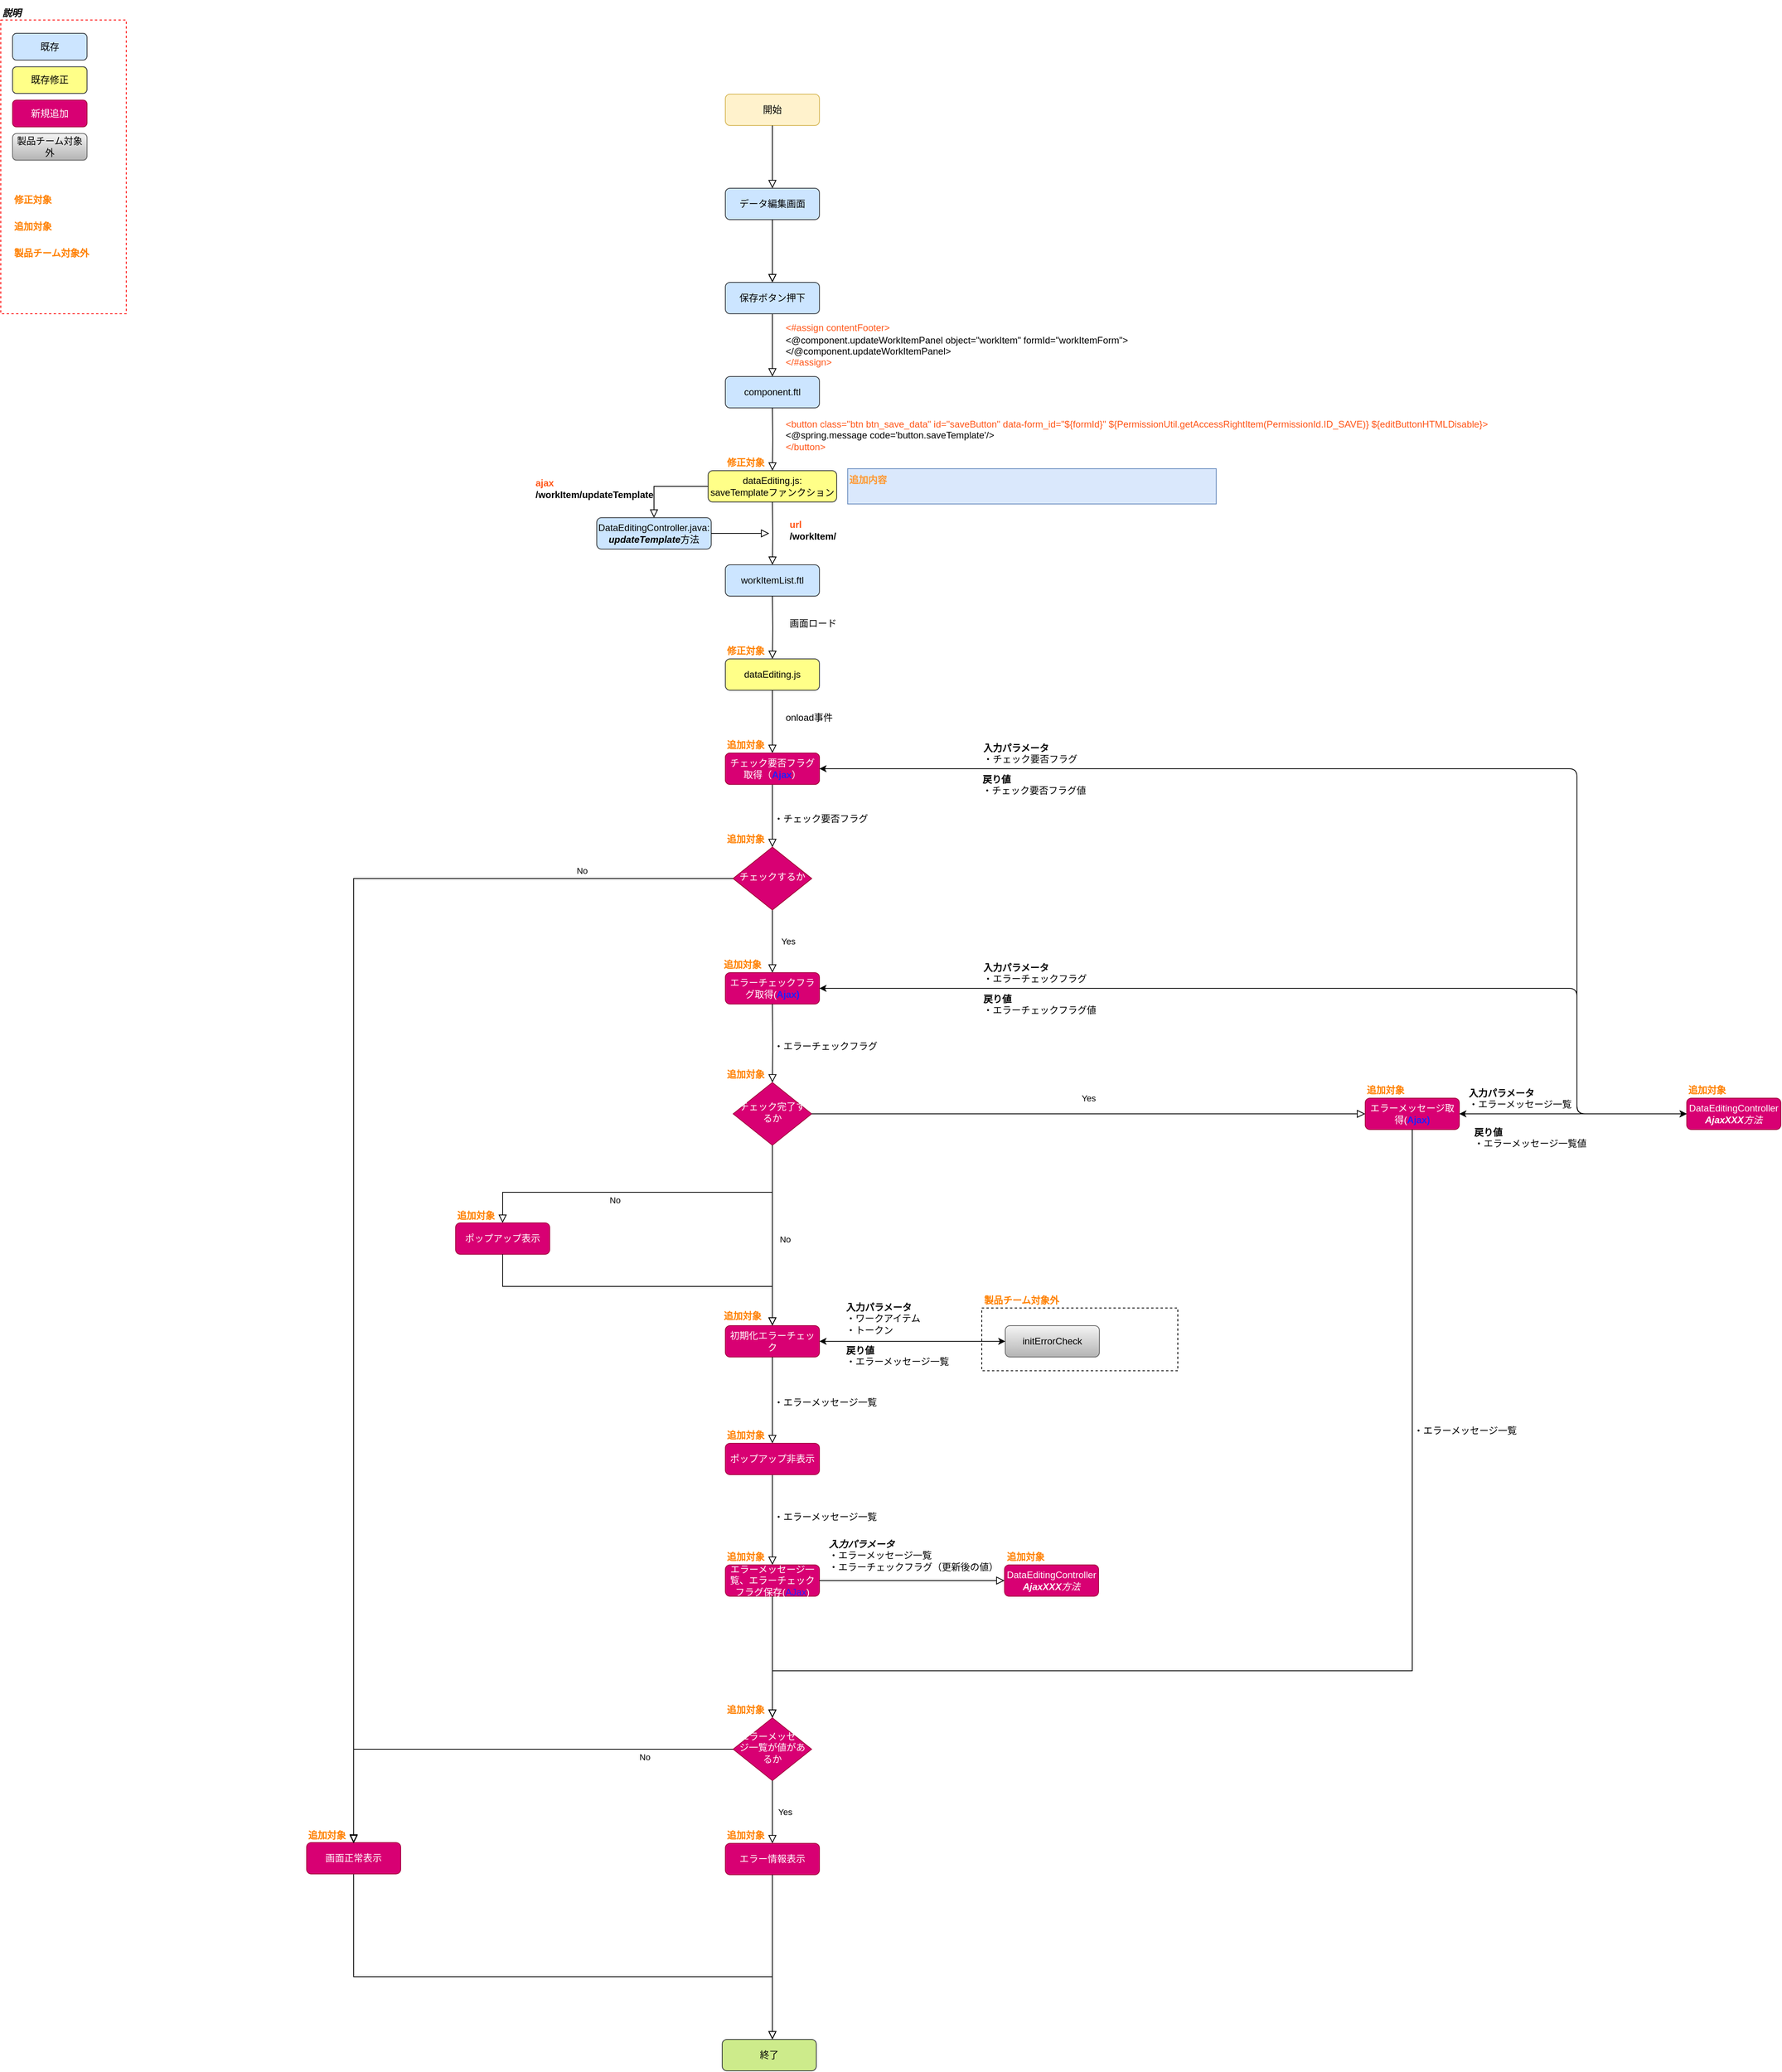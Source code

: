 <mxfile version="14.0.1" type="github"><diagram id="7tlqybCFp6TcgFY6mefb" name="Page-1"><mxGraphModel dx="585" dy="2787" grid="1" gridSize="10" guides="1" tooltips="1" connect="1" arrows="1" fold="1" page="1" pageScale="1" pageWidth="850" pageHeight="1100" math="0" shadow="0"><root><mxCell id="0"/><mxCell id="1" parent="0"/><mxCell id="JG15J3TtPiXP2V4Br-xX-1" value="" style="rounded=0;whiteSpace=wrap;html=1;fontColor=#000000;align=left;fillColor=none;dashed=1;" vertex="1" parent="1"><mxGeometry x="1291" y="547.5" width="250" height="80" as="geometry"/></mxCell><mxCell id="JG15J3TtPiXP2V4Br-xX-2" value="" style="rounded=0;html=1;jettySize=auto;orthogonalLoop=1;fontSize=11;endArrow=block;endFill=0;endSize=8;strokeWidth=1;shadow=0;labelBackgroundColor=none;edgeStyle=orthogonalEdgeStyle;entryX=0.5;entryY=0;entryDx=0;entryDy=0;" edge="1" parent="1" source="JG15J3TtPiXP2V4Br-xX-3" target="JG15J3TtPiXP2V4Br-xX-8"><mxGeometry relative="1" as="geometry"><mxPoint x="1004" y="-550" as="targetPoint"/></mxGeometry></mxCell><mxCell id="JG15J3TtPiXP2V4Br-xX-3" value="保存ボタン押下" style="rounded=1;whiteSpace=wrap;html=1;fontSize=12;glass=0;strokeWidth=1;shadow=0;fillColor=#cce5ff;strokeColor=#36393d;" vertex="1" parent="1"><mxGeometry x="964" y="-760" width="120" height="40" as="geometry"/></mxCell><mxCell id="JG15J3TtPiXP2V4Br-xX-4" value="Yes" style="rounded=0;html=1;jettySize=auto;orthogonalLoop=1;fontSize=11;endArrow=block;endFill=0;endSize=8;strokeWidth=1;shadow=0;labelBackgroundColor=none;edgeStyle=orthogonalEdgeStyle;entryX=0.5;entryY=0;entryDx=0;entryDy=0;" edge="1" parent="1" source="JG15J3TtPiXP2V4Br-xX-5" target="JG15J3TtPiXP2V4Br-xX-26"><mxGeometry y="20" relative="1" as="geometry"><mxPoint as="offset"/><mxPoint x="1019" y="80" as="targetPoint"/></mxGeometry></mxCell><mxCell id="JG15J3TtPiXP2V4Br-xX-5" value="チェック要否" style="rhombus;whiteSpace=wrap;html=1;shadow=0;fontFamily=Helvetica;fontSize=12;align=center;strokeWidth=1;spacing=6;spacingTop=-4;fillColor=#e51400;strokeColor=#B20000;fontColor=#ffffff;" vertex="1" parent="1"><mxGeometry x="974" y="-40" width="100" height="80" as="geometry"/></mxCell><mxCell id="JG15J3TtPiXP2V4Br-xX-6" value="データ編集画面" style="rounded=1;whiteSpace=wrap;html=1;fontSize=12;glass=0;strokeWidth=1;shadow=0;fillColor=#cce5ff;strokeColor=#36393d;" vertex="1" parent="1"><mxGeometry x="964" y="-880" width="120" height="40" as="geometry"/></mxCell><mxCell id="JG15J3TtPiXP2V4Br-xX-7" value="" style="rounded=0;html=1;jettySize=auto;orthogonalLoop=1;fontSize=11;endArrow=block;endFill=0;endSize=8;strokeWidth=1;shadow=0;labelBackgroundColor=none;edgeStyle=orthogonalEdgeStyle;exitX=0.5;exitY=1;exitDx=0;exitDy=0;" edge="1" parent="1" source="JG15J3TtPiXP2V4Br-xX-6"><mxGeometry relative="1" as="geometry"><mxPoint x="1034" y="-710" as="sourcePoint"/><mxPoint x="1024" y="-760" as="targetPoint"/></mxGeometry></mxCell><mxCell id="JG15J3TtPiXP2V4Br-xX-8" value="component.ftl" style="rounded=1;whiteSpace=wrap;html=1;fontSize=12;glass=0;strokeWidth=1;shadow=0;fillColor=#cce5ff;strokeColor=#36393d;" vertex="1" parent="1"><mxGeometry x="964" y="-640" width="120" height="40" as="geometry"/></mxCell><mxCell id="JG15J3TtPiXP2V4Br-xX-9" value="&lt;span style=&quot;color: rgb(255 , 85 , 23)&quot;&gt;&amp;lt;#assign contentFooter&amp;gt;&lt;/span&gt;&lt;font color=&quot;#ff270f&quot; face=&quot;consolas, lucida console, courier new, monospace&quot;&gt;&lt;br&gt;&lt;/font&gt;&amp;lt;@component.updateWorkItemPanel object=&quot;workItem&quot; formId=&quot;workItemForm&quot;&amp;gt;&lt;br&gt;&amp;lt;/@component.updateWorkItemPanel&amp;gt;&lt;br&gt;&lt;span style=&quot;color: rgb(255 , 85 , 23)&quot;&gt;&amp;lt;/#assign&amp;gt;&lt;/span&gt;" style="text;html=1;strokeColor=none;fillColor=none;align=left;verticalAlign=middle;whiteSpace=wrap;rounded=0;" vertex="1" parent="1"><mxGeometry x="1039" y="-710" width="460" height="60" as="geometry"/></mxCell><mxCell id="JG15J3TtPiXP2V4Br-xX-10" value="開始" style="rounded=1;whiteSpace=wrap;html=1;fontSize=12;glass=0;strokeWidth=1;shadow=0;fillColor=#fff2cc;strokeColor=#d6b656;" vertex="1" parent="1"><mxGeometry x="964" y="-1000" width="120" height="40" as="geometry"/></mxCell><mxCell id="JG15J3TtPiXP2V4Br-xX-11" value="" style="rounded=0;html=1;jettySize=auto;orthogonalLoop=1;fontSize=11;endArrow=block;endFill=0;endSize=8;strokeWidth=1;shadow=0;labelBackgroundColor=none;edgeStyle=orthogonalEdgeStyle;exitX=0.5;exitY=1;exitDx=0;exitDy=0;" edge="1" parent="1" source="JG15J3TtPiXP2V4Br-xX-6"><mxGeometry relative="1" as="geometry"><mxPoint x="1024" y="-840" as="sourcePoint"/><mxPoint x="1024" y="-760" as="targetPoint"/><Array as="points"><mxPoint x="1024" y="-830"/><mxPoint x="1024" y="-830"/></Array></mxGeometry></mxCell><mxCell id="JG15J3TtPiXP2V4Br-xX-12" value="" style="rounded=0;html=1;jettySize=auto;orthogonalLoop=1;fontSize=11;endArrow=block;endFill=0;endSize=8;strokeWidth=1;shadow=0;labelBackgroundColor=none;edgeStyle=orthogonalEdgeStyle;exitX=0.5;exitY=1;exitDx=0;exitDy=0;" edge="1" parent="1" source="JG15J3TtPiXP2V4Br-xX-10"><mxGeometry relative="1" as="geometry"><mxPoint x="1034" y="-830" as="sourcePoint"/><mxPoint x="1024" y="-880" as="targetPoint"/><Array as="points"><mxPoint x="1024" y="-920"/><mxPoint x="1024" y="-920"/></Array></mxGeometry></mxCell><mxCell id="JG15J3TtPiXP2V4Br-xX-13" value="&lt;font color=&quot;#ff5517&quot;&gt;&amp;lt;button class=&quot;btn btn_save_data&quot; id=&quot;saveButton&quot; data-form_id=&quot;${formId}&quot; ${PermissionUtil.getAccessRightItem(PermissionId.ID_SAVE)} ${editButtonHTMLDisable}&amp;gt;&lt;/font&gt;&lt;br&gt;&amp;lt;@spring.message code='button.saveTemplate'/&amp;gt;&lt;br&gt;&lt;span style=&quot;color: rgb(255 , 85 , 23)&quot;&gt;&amp;lt;/button&amp;gt;&lt;/span&gt;" style="text;html=1;strokeColor=none;fillColor=none;align=left;verticalAlign=middle;whiteSpace=wrap;rounded=0;" vertex="1" parent="1"><mxGeometry x="1039" y="-590" width="901" height="50" as="geometry"/></mxCell><mxCell id="JG15J3TtPiXP2V4Br-xX-14" value="" style="rounded=0;html=1;jettySize=auto;orthogonalLoop=1;fontSize=11;endArrow=block;endFill=0;endSize=8;strokeWidth=1;shadow=0;labelBackgroundColor=none;edgeStyle=orthogonalEdgeStyle;entryX=0.5;entryY=0;entryDx=0;entryDy=0;" edge="1" parent="1" target="JG15J3TtPiXP2V4Br-xX-15"><mxGeometry relative="1" as="geometry"><mxPoint x="1024" y="-600" as="sourcePoint"/><mxPoint x="1004" y="-430" as="targetPoint"/></mxGeometry></mxCell><mxCell id="JG15J3TtPiXP2V4Br-xX-15" value="dataEditing.js:&lt;br&gt;saveTemplateファンクション" style="rounded=1;whiteSpace=wrap;html=1;fontSize=12;glass=0;strokeWidth=1;shadow=0;fillColor=#ffff88;strokeColor=#36393d;" vertex="1" parent="1"><mxGeometry x="942" y="-520" width="164" height="40" as="geometry"/></mxCell><mxCell id="JG15J3TtPiXP2V4Br-xX-17" value="" style="rounded=0;html=1;jettySize=auto;orthogonalLoop=1;fontSize=11;endArrow=block;endFill=0;endSize=8;strokeWidth=1;shadow=0;labelBackgroundColor=none;edgeStyle=orthogonalEdgeStyle;entryX=0.5;entryY=0;entryDx=0;entryDy=0;" edge="1" parent="1" target="JG15J3TtPiXP2V4Br-xX-18"><mxGeometry relative="1" as="geometry"><mxPoint x="1024" y="-480" as="sourcePoint"/><mxPoint x="1004" y="-310" as="targetPoint"/></mxGeometry></mxCell><mxCell id="JG15J3TtPiXP2V4Br-xX-18" value="workItemList.ftl" style="rounded=1;whiteSpace=wrap;html=1;fontSize=12;glass=0;strokeWidth=1;shadow=0;fillColor=#cce5ff;strokeColor=#36393d;" vertex="1" parent="1"><mxGeometry x="964" y="-400" width="120" height="40" as="geometry"/></mxCell><mxCell id="JG15J3TtPiXP2V4Br-xX-19" value="" style="rounded=0;html=1;jettySize=auto;orthogonalLoop=1;fontSize=11;endArrow=block;endFill=0;endSize=8;strokeWidth=1;shadow=0;labelBackgroundColor=none;edgeStyle=orthogonalEdgeStyle;entryX=0.5;entryY=0;entryDx=0;entryDy=0;" edge="1" parent="1" target="JG15J3TtPiXP2V4Br-xX-20"><mxGeometry relative="1" as="geometry"><mxPoint x="1024" y="-360" as="sourcePoint"/><mxPoint x="1004" y="-190" as="targetPoint"/></mxGeometry></mxCell><mxCell id="JG15J3TtPiXP2V4Br-xX-20" value="dataEditing.js" style="rounded=1;whiteSpace=wrap;html=1;fontSize=12;glass=0;strokeWidth=1;shadow=0;fillColor=#ffff88;strokeColor=#36393d;" vertex="1" parent="1"><mxGeometry x="964" y="-280" width="120" height="40" as="geometry"/></mxCell><mxCell id="JG15J3TtPiXP2V4Br-xX-21" value="&lt;b style=&quot;color: rgb(255 , 85 , 23)&quot;&gt;url&lt;/b&gt;&lt;br&gt;&lt;b&gt;/workItem/&lt;/b&gt;" style="text;html=1;strokeColor=none;fillColor=none;align=left;verticalAlign=middle;whiteSpace=wrap;rounded=0;" vertex="1" parent="1"><mxGeometry x="1044" y="-464.5" width="330" height="40" as="geometry"/></mxCell><mxCell id="JG15J3TtPiXP2V4Br-xX-22" value="チェックフラグ取得" style="rounded=1;whiteSpace=wrap;html=1;fontSize=12;glass=0;strokeWidth=1;shadow=0;fillColor=#e51400;strokeColor=#B20000;fontColor=#ffffff;" vertex="1" parent="1"><mxGeometry x="964" y="-160" width="120" height="40" as="geometry"/></mxCell><mxCell id="JG15J3TtPiXP2V4Br-xX-23" value="" style="rounded=0;html=1;jettySize=auto;orthogonalLoop=1;fontSize=11;endArrow=block;endFill=0;endSize=8;strokeWidth=1;shadow=0;labelBackgroundColor=none;edgeStyle=orthogonalEdgeStyle;entryX=0.5;entryY=0;entryDx=0;entryDy=0;exitX=0.5;exitY=1;exitDx=0;exitDy=0;" edge="1" parent="1" source="JG15J3TtPiXP2V4Br-xX-20" target="JG15J3TtPiXP2V4Br-xX-22"><mxGeometry relative="1" as="geometry"><mxPoint x="1034" y="-350" as="sourcePoint"/><mxPoint x="1034" y="-270" as="targetPoint"/></mxGeometry></mxCell><mxCell id="JG15J3TtPiXP2V4Br-xX-24" value="&lt;font style=&quot;font-weight: bold&quot; color=&quot;#ff9933&quot;&gt;追加内容&lt;/font&gt;&lt;br&gt;&lt;br&gt;" style="text;html=1;strokeColor=#6c8ebf;fillColor=#dae8fc;align=left;verticalAlign=top;whiteSpace=wrap;rounded=0;horizontal=1;" vertex="1" parent="1"><mxGeometry x="1120" y="-522.5" width="470" height="45" as="geometry"/></mxCell><mxCell id="JG15J3TtPiXP2V4Br-xX-25" value="" style="rounded=0;html=1;jettySize=auto;orthogonalLoop=1;fontSize=11;endArrow=block;endFill=0;endSize=8;strokeWidth=1;shadow=0;labelBackgroundColor=none;edgeStyle=orthogonalEdgeStyle;entryX=0.5;entryY=0;entryDx=0;entryDy=0;exitX=0.5;exitY=1;exitDx=0;exitDy=0;" edge="1" parent="1" source="JG15J3TtPiXP2V4Br-xX-22" target="JG15J3TtPiXP2V4Br-xX-5"><mxGeometry relative="1" as="geometry"><mxPoint x="1034" y="-230" as="sourcePoint"/><mxPoint x="1034" y="-150" as="targetPoint"/></mxGeometry></mxCell><mxCell id="JG15J3TtPiXP2V4Br-xX-26" value="エラーチェックフラグ取得(&lt;font color=&quot;#2121ff&quot;&gt;&lt;b&gt;Ajax)&lt;/b&gt;&lt;/font&gt;" style="rounded=1;whiteSpace=wrap;html=1;fontSize=12;glass=0;strokeWidth=1;shadow=0;fillColor=#d80073;strokeColor=#A50040;fontColor=#ffffff;" vertex="1" parent="1"><mxGeometry x="964" y="120" width="120" height="40" as="geometry"/></mxCell><mxCell id="JG15J3TtPiXP2V4Br-xX-27" value="No" style="edgeStyle=orthogonalEdgeStyle;rounded=0;html=1;jettySize=auto;orthogonalLoop=1;fontSize=11;endArrow=block;endFill=0;endSize=8;strokeWidth=1;shadow=0;labelBackgroundColor=none;entryX=0.5;entryY=0;entryDx=0;entryDy=0;" edge="1" parent="1" target="JG15J3TtPiXP2V4Br-xX-29"><mxGeometry x="0.312" y="16" relative="1" as="geometry"><mxPoint as="offset"/><mxPoint x="1024" y="350.0" as="sourcePoint"/><mxPoint x="1600" y="540" as="targetPoint"/><Array as="points"><mxPoint x="1024" y="300"/></Array></mxGeometry></mxCell><mxCell id="JG15J3TtPiXP2V4Br-xX-28" value="チェック完了するか" style="rhombus;whiteSpace=wrap;html=1;shadow=0;fontFamily=Helvetica;fontSize=12;align=center;strokeWidth=1;spacing=6;spacingTop=-4;fillColor=#d80073;strokeColor=#A50040;fontColor=#ffffff;" vertex="1" parent="1"><mxGeometry x="974" y="260" width="100" height="80" as="geometry"/></mxCell><mxCell id="JG15J3TtPiXP2V4Br-xX-29" value="初期化エラーチェック" style="rounded=1;whiteSpace=wrap;html=1;fontSize=12;glass=0;strokeWidth=1;shadow=0;fillColor=#d80073;strokeColor=#A50040;fontColor=#ffffff;" vertex="1" parent="1"><mxGeometry x="964" y="570" width="120" height="40" as="geometry"/></mxCell><mxCell id="JG15J3TtPiXP2V4Br-xX-30" value="" style="rounded=0;html=1;jettySize=auto;orthogonalLoop=1;fontSize=11;endArrow=block;endFill=0;endSize=8;strokeWidth=1;shadow=0;labelBackgroundColor=none;edgeStyle=orthogonalEdgeStyle;entryX=0.5;entryY=0;entryDx=0;entryDy=0;exitX=0.5;exitY=1;exitDx=0;exitDy=0;" edge="1" parent="1" target="JG15J3TtPiXP2V4Br-xX-28"><mxGeometry relative="1" as="geometry"><mxPoint x="1024" y="160.0" as="sourcePoint"/><mxPoint x="1034" y="130" as="targetPoint"/></mxGeometry></mxCell><mxCell id="JG15J3TtPiXP2V4Br-xX-31" value="Yes" style="rounded=0;html=1;jettySize=auto;orthogonalLoop=1;fontSize=11;endArrow=block;endFill=0;endSize=8;strokeWidth=1;shadow=0;labelBackgroundColor=none;edgeStyle=orthogonalEdgeStyle;entryX=0;entryY=0.5;entryDx=0;entryDy=0;" edge="1" parent="1" source="JG15J3TtPiXP2V4Br-xX-28" target="JG15J3TtPiXP2V4Br-xX-34"><mxGeometry y="20" relative="1" as="geometry"><mxPoint as="offset"/><mxPoint x="1500" y="300" as="targetPoint"/></mxGeometry></mxCell><mxCell id="JG15J3TtPiXP2V4Br-xX-32" value="チェック要否フラグ取得（&lt;b&gt;&lt;font color=&quot;#2121ff&quot;&gt;Ajax&lt;/font&gt;&lt;/b&gt;）" style="rounded=1;whiteSpace=wrap;html=1;fontSize=12;glass=0;strokeWidth=1;shadow=0;fillColor=#d80073;strokeColor=#A50040;fontColor=#ffffff;" vertex="1" parent="1"><mxGeometry x="964" y="-160" width="120" height="40" as="geometry"/></mxCell><mxCell id="JG15J3TtPiXP2V4Br-xX-33" value="チェックするか" style="rhombus;whiteSpace=wrap;html=1;shadow=0;fontFamily=Helvetica;fontSize=12;align=center;strokeWidth=1;spacing=6;spacingTop=-4;fillColor=#d80073;strokeColor=#A50040;fontColor=#ffffff;" vertex="1" parent="1"><mxGeometry x="974" y="-40" width="100" height="80" as="geometry"/></mxCell><mxCell id="JG15J3TtPiXP2V4Br-xX-34" value="エラーメッセージ取得(&lt;font color=&quot;#2121ff&quot;&gt;&lt;b&gt;Ajax)&lt;/b&gt;&lt;/font&gt;" style="rounded=1;whiteSpace=wrap;html=1;fontSize=12;glass=0;strokeWidth=1;shadow=0;fillColor=#d80073;strokeColor=#A50040;fontColor=#ffffff;" vertex="1" parent="1"><mxGeometry x="1780" y="280" width="120" height="40" as="geometry"/></mxCell><mxCell id="JG15J3TtPiXP2V4Br-xX-35" value="エラーメッセージ一覧が値があるか" style="rhombus;whiteSpace=wrap;html=1;shadow=0;fontFamily=Helvetica;fontSize=12;align=center;strokeWidth=1;spacing=6;spacingTop=-4;fillColor=#d80073;strokeColor=#A50040;fontColor=#ffffff;" vertex="1" parent="1"><mxGeometry x="974" y="1070" width="100" height="80" as="geometry"/></mxCell><mxCell id="JG15J3TtPiXP2V4Br-xX-36" value="" style="rounded=0;html=1;jettySize=auto;orthogonalLoop=1;fontSize=11;endArrow=block;endFill=0;endSize=8;strokeWidth=1;shadow=0;labelBackgroundColor=none;edgeStyle=orthogonalEdgeStyle;entryX=0.5;entryY=0;entryDx=0;entryDy=0;exitX=0.5;exitY=1;exitDx=0;exitDy=0;" edge="1" parent="1" source="JG15J3TtPiXP2V4Br-xX-34" target="JG15J3TtPiXP2V4Br-xX-35"><mxGeometry relative="1" as="geometry"><mxPoint x="1760" y="480" as="sourcePoint"/><mxPoint x="1090" y="880" as="targetPoint"/><Array as="points"><mxPoint x="1840" y="1010"/><mxPoint x="1024" y="1010"/></Array></mxGeometry></mxCell><mxCell id="JG15J3TtPiXP2V4Br-xX-37" value="Yes" style="rounded=0;html=1;jettySize=auto;orthogonalLoop=1;fontSize=11;endArrow=block;endFill=0;endSize=8;strokeWidth=1;shadow=0;labelBackgroundColor=none;edgeStyle=orthogonalEdgeStyle;entryX=0.5;entryY=0;entryDx=0;entryDy=0;" edge="1" parent="1" source="JG15J3TtPiXP2V4Br-xX-35"><mxGeometry y="16" relative="1" as="geometry"><mxPoint as="offset"/><mxPoint x="1024" y="1230" as="targetPoint"/></mxGeometry></mxCell><mxCell id="JG15J3TtPiXP2V4Br-xX-38" value="エラー情報表示" style="rounded=1;whiteSpace=wrap;html=1;fontSize=12;glass=0;strokeWidth=1;shadow=0;fillColor=#d80073;strokeColor=#A50040;fontColor=#ffffff;" vertex="1" parent="1"><mxGeometry x="964" y="1230" width="120" height="40" as="geometry"/></mxCell><mxCell id="JG15J3TtPiXP2V4Br-xX-39" value="" style="rounded=0;html=1;jettySize=auto;orthogonalLoop=1;fontSize=11;endArrow=block;endFill=0;endSize=8;strokeWidth=1;shadow=0;labelBackgroundColor=none;edgeStyle=orthogonalEdgeStyle;exitX=0.5;exitY=1;exitDx=0;exitDy=0;entryX=0.5;entryY=0;entryDx=0;entryDy=0;" edge="1" parent="1" source="JG15J3TtPiXP2V4Br-xX-88" target="JG15J3TtPiXP2V4Br-xX-40"><mxGeometry relative="1" as="geometry"><mxPoint x="1126" y="200" as="sourcePoint"/><mxPoint x="1556" y="875" as="targetPoint"/><Array as="points"><mxPoint x="1024" y="820"/><mxPoint x="1024" y="820"/></Array></mxGeometry></mxCell><mxCell id="JG15J3TtPiXP2V4Br-xX-40" value="エラーメッセージ一覧、エラーチェックフラグ保存(&lt;font color=&quot;#2121ff&quot;&gt;AJax&lt;/font&gt;)" style="rounded=1;whiteSpace=wrap;html=1;fontSize=12;glass=0;strokeWidth=1;shadow=0;fillColor=#d80073;strokeColor=#A50040;fontColor=#ffffff;" vertex="1" parent="1"><mxGeometry x="964" y="875" width="120" height="40" as="geometry"/></mxCell><mxCell id="JG15J3TtPiXP2V4Br-xX-41" value="・エラーメッセージ一覧" style="text;html=1;strokeColor=none;fillColor=none;align=left;verticalAlign=top;whiteSpace=wrap;rounded=0;" vertex="1" parent="1"><mxGeometry x="1024" y="800" width="150" height="30" as="geometry"/></mxCell><mxCell id="JG15J3TtPiXP2V4Br-xX-42" value="DataEditingController&lt;br&gt;&lt;i&gt;&lt;b&gt;AjaxXXX&lt;/b&gt;方法&lt;/i&gt;" style="rounded=1;whiteSpace=wrap;html=1;fontSize=12;glass=0;strokeWidth=1;shadow=0;fillColor=#d80073;strokeColor=#A50040;fontColor=#ffffff;" vertex="1" parent="1"><mxGeometry x="1320" y="875" width="120" height="40" as="geometry"/></mxCell><mxCell id="JG15J3TtPiXP2V4Br-xX-43" value="" style="rounded=0;html=1;jettySize=auto;orthogonalLoop=1;fontSize=11;endArrow=block;endFill=0;endSize=8;strokeWidth=1;shadow=0;labelBackgroundColor=none;edgeStyle=orthogonalEdgeStyle;exitX=1;exitY=0.5;exitDx=0;exitDy=0;entryX=0;entryY=0.5;entryDx=0;entryDy=0;" edge="1" parent="1" source="JG15J3TtPiXP2V4Br-xX-40" target="JG15J3TtPiXP2V4Br-xX-42"><mxGeometry relative="1" as="geometry"><mxPoint x="1566" y="620" as="sourcePoint"/><mxPoint x="1250" y="850" as="targetPoint"/><Array as="points"><mxPoint x="1230" y="895"/><mxPoint x="1230" y="895"/></Array></mxGeometry></mxCell><mxCell id="JG15J3TtPiXP2V4Br-xX-44" value="&lt;b&gt;&lt;i&gt;入力パラメータ&lt;/i&gt;&lt;/b&gt;&lt;br&gt;・エラーメッセージ一覧&lt;br&gt;・エラーチェックフラグ（更新後の値）" style="text;html=1;strokeColor=none;fillColor=none;align=left;verticalAlign=top;whiteSpace=wrap;rounded=0;" vertex="1" parent="1"><mxGeometry x="1094" y="835" width="230" height="60" as="geometry"/></mxCell><mxCell id="JG15J3TtPiXP2V4Br-xX-45" value="・エラーメッセージ一覧" style="text;html=1;strokeColor=none;fillColor=none;align=left;verticalAlign=top;whiteSpace=wrap;rounded=0;" vertex="1" parent="1"><mxGeometry x="1024" y="653.75" width="150" height="20" as="geometry"/></mxCell><mxCell id="JG15J3TtPiXP2V4Br-xX-46" value="・エラーチェックフラグ" style="text;html=1;strokeColor=none;fillColor=none;align=left;verticalAlign=top;whiteSpace=wrap;rounded=0;" vertex="1" parent="1"><mxGeometry x="1024" y="200" width="150" height="30" as="geometry"/></mxCell><mxCell id="JG15J3TtPiXP2V4Br-xX-47" value="・チェック要否フラグ" style="text;html=1;strokeColor=none;fillColor=none;align=left;verticalAlign=top;whiteSpace=wrap;rounded=0;" vertex="1" parent="1"><mxGeometry x="1024" y="-90" width="136" height="20" as="geometry"/></mxCell><mxCell id="JG15J3TtPiXP2V4Br-xX-48" value="" style="rounded=0;html=1;jettySize=auto;orthogonalLoop=1;fontSize=11;endArrow=block;endFill=0;endSize=8;strokeWidth=1;shadow=0;labelBackgroundColor=none;edgeStyle=orthogonalEdgeStyle;exitX=0.5;exitY=1;exitDx=0;exitDy=0;entryX=0.5;entryY=0;entryDx=0;entryDy=0;" edge="1" parent="1" source="JG15J3TtPiXP2V4Br-xX-40" target="JG15J3TtPiXP2V4Br-xX-35"><mxGeometry relative="1" as="geometry"><mxPoint x="1553.5" y="660" as="sourcePoint"/><mxPoint x="1020" y="940" as="targetPoint"/><Array as="points"><mxPoint x="1024" y="960"/><mxPoint x="1024" y="960"/></Array></mxGeometry></mxCell><mxCell id="JG15J3TtPiXP2V4Br-xX-49" value="initErrorCheck" style="rounded=1;whiteSpace=wrap;html=1;fontSize=12;glass=0;strokeWidth=1;shadow=0;fillColor=#f5f5f5;strokeColor=#666666;gradientColor=#b3b3b3;" vertex="1" parent="1"><mxGeometry x="1321" y="570" width="120" height="40" as="geometry"/></mxCell><mxCell id="JG15J3TtPiXP2V4Br-xX-50" value="" style="endArrow=classic;startArrow=classic;html=1;fontColor=#000000;entryX=0;entryY=0.5;entryDx=0;entryDy=0;exitX=1;exitY=0.5;exitDx=0;exitDy=0;" edge="1" parent="1" source="JG15J3TtPiXP2V4Br-xX-29" target="JG15J3TtPiXP2V4Br-xX-49"><mxGeometry width="50" height="50" relative="1" as="geometry"><mxPoint x="1596" y="620" as="sourcePoint"/><mxPoint x="1646" y="570" as="targetPoint"/><Array as="points"/></mxGeometry></mxCell><mxCell id="JG15J3TtPiXP2V4Br-xX-51" value="&lt;b&gt;入力パラメータ&lt;/b&gt;&lt;br&gt;・ワークアイテム&lt;br&gt;・トークン" style="text;html=1;strokeColor=none;fillColor=none;align=left;verticalAlign=top;whiteSpace=wrap;rounded=0;" vertex="1" parent="1"><mxGeometry x="1116" y="532.5" width="106" height="55" as="geometry"/></mxCell><mxCell id="JG15J3TtPiXP2V4Br-xX-52" value="&lt;b&gt;戻り値&lt;/b&gt;&lt;br&gt;・エラーメッセージ一覧" style="text;html=1;strokeColor=none;fillColor=none;align=left;verticalAlign=top;whiteSpace=wrap;rounded=0;" vertex="1" parent="1"><mxGeometry x="1116" y="587.5" width="150" height="40" as="geometry"/></mxCell><mxCell id="JG15J3TtPiXP2V4Br-xX-53" value="" style="endArrow=classic;startArrow=classic;html=1;fontColor=#000000;exitX=1;exitY=0.5;exitDx=0;exitDy=0;entryX=0;entryY=0.5;entryDx=0;entryDy=0;" edge="1" parent="1" source="JG15J3TtPiXP2V4Br-xX-26" target="JG15J3TtPiXP2V4Br-xX-90"><mxGeometry width="50" height="50" relative="1" as="geometry"><mxPoint x="750" y="250" as="sourcePoint"/><mxPoint x="1980" y="300" as="targetPoint"/><Array as="points"><mxPoint x="1600" y="140"/><mxPoint x="1840" y="140"/><mxPoint x="2050" y="140"/><mxPoint x="2050" y="300"/></Array></mxGeometry></mxCell><mxCell id="JG15J3TtPiXP2V4Br-xX-54" value="&lt;b&gt;入力パラメータ&lt;/b&gt;&lt;br&gt;・エラーチェックフラグ" style="text;html=1;strokeColor=none;fillColor=none;align=left;verticalAlign=top;whiteSpace=wrap;rounded=0;" vertex="1" parent="1"><mxGeometry x="1291" y="100" width="150" height="40" as="geometry"/></mxCell><mxCell id="JG15J3TtPiXP2V4Br-xX-55" value="&lt;b&gt;戻り値&lt;/b&gt;&lt;br&gt;・エラーチェックフラグ値" style="text;html=1;strokeColor=none;fillColor=none;align=left;verticalAlign=top;whiteSpace=wrap;rounded=0;" vertex="1" parent="1"><mxGeometry x="1291" y="140" width="150" height="40" as="geometry"/></mxCell><mxCell id="JG15J3TtPiXP2V4Br-xX-56" value="" style="endArrow=classic;startArrow=classic;html=1;fontColor=#000000;exitX=1;exitY=0.5;exitDx=0;exitDy=0;entryX=0;entryY=0.5;entryDx=0;entryDy=0;" edge="1" parent="1" source="JG15J3TtPiXP2V4Br-xX-32" target="JG15J3TtPiXP2V4Br-xX-90"><mxGeometry width="50" height="50" relative="1" as="geometry"><mxPoint x="1120" y="-60" as="sourcePoint"/><mxPoint x="1980" y="300" as="targetPoint"/><Array as="points"><mxPoint x="2050" y="-140"/><mxPoint x="2050" y="140"/><mxPoint x="2050" y="300"/></Array></mxGeometry></mxCell><mxCell id="JG15J3TtPiXP2V4Br-xX-57" value="終了" style="rounded=1;whiteSpace=wrap;html=1;fontSize=12;glass=0;strokeWidth=1;shadow=0;fillColor=#cdeb8b;strokeColor=#36393d;" vertex="1" parent="1"><mxGeometry x="960" y="1480" width="120" height="40" as="geometry"/></mxCell><mxCell id="JG15J3TtPiXP2V4Br-xX-58" value="" style="rounded=0;html=1;jettySize=auto;orthogonalLoop=1;fontSize=11;endArrow=block;endFill=0;endSize=8;strokeWidth=1;shadow=0;labelBackgroundColor=none;edgeStyle=orthogonalEdgeStyle;" edge="1" parent="1"><mxGeometry relative="1" as="geometry"><mxPoint x="1024" y="1285" as="sourcePoint"/><mxPoint x="1024" y="1480" as="targetPoint"/><Array as="points"><mxPoint x="1023.5" y="1270"/></Array></mxGeometry></mxCell><mxCell id="JG15J3TtPiXP2V4Br-xX-59" value="" style="rounded=0;html=1;jettySize=auto;orthogonalLoop=1;fontSize=11;endArrow=block;endFill=0;endSize=8;strokeWidth=1;shadow=0;labelBackgroundColor=none;edgeStyle=orthogonalEdgeStyle;" edge="1" parent="1" source="JG15J3TtPiXP2V4Br-xX-95"><mxGeometry relative="1" as="geometry"><mxPoint x="1616" as="sourcePoint"/><mxPoint x="1024" y="1480" as="targetPoint"/><Array as="points"><mxPoint x="1024" y="1400"/></Array></mxGeometry></mxCell><mxCell id="JG15J3TtPiXP2V4Br-xX-60" value="" style="group;" vertex="1" connectable="0" parent="1"><mxGeometry x="40" y="-1120" width="215" height="400" as="geometry"/></mxCell><mxCell id="JG15J3TtPiXP2V4Br-xX-61" value="" style="rounded=0;whiteSpace=wrap;html=1;dashed=1;fillColor=none;strokeColor=#FF0000;" vertex="1" parent="JG15J3TtPiXP2V4Br-xX-60"><mxGeometry y="25.532" width="160" height="374.468" as="geometry"/></mxCell><mxCell id="JG15J3TtPiXP2V4Br-xX-62" value="既存" style="rounded=1;whiteSpace=wrap;html=1;fontSize=12;glass=0;strokeWidth=1;shadow=0;fillColor=#cce5ff;strokeColor=#36393d;" vertex="1" parent="JG15J3TtPiXP2V4Br-xX-60"><mxGeometry x="15" y="42.553" width="95" height="34.043" as="geometry"/></mxCell><mxCell id="JG15J3TtPiXP2V4Br-xX-63" value="既存修正" style="rounded=1;whiteSpace=wrap;html=1;fontSize=12;glass=0;strokeWidth=1;shadow=0;fillColor=#ffff88;strokeColor=#36393d;" vertex="1" parent="JG15J3TtPiXP2V4Br-xX-60"><mxGeometry x="15" y="85.106" width="95" height="34.043" as="geometry"/></mxCell><mxCell id="JG15J3TtPiXP2V4Br-xX-64" value="&lt;i&gt;説明&lt;/i&gt;" style="text;html=1;strokeColor=none;fillColor=none;align=left;verticalAlign=middle;whiteSpace=wrap;rounded=0;dashed=1;fontStyle=1" vertex="1" parent="JG15J3TtPiXP2V4Br-xX-60"><mxGeometry y="8.511" width="30" height="17.021" as="geometry"/></mxCell><mxCell id="JG15J3TtPiXP2V4Br-xX-65" value="修正対象" style="text;html=1;strokeColor=none;fillColor=none;align=left;verticalAlign=middle;whiteSpace=wrap;rounded=0;dashed=1;fontStyle=1;fontColor=#FF8000;" vertex="1" parent="JG15J3TtPiXP2V4Br-xX-60"><mxGeometry x="15" y="246.809" width="60" height="17.021" as="geometry"/></mxCell><mxCell id="JG15J3TtPiXP2V4Br-xX-66" value="追加対象" style="text;html=1;strokeColor=none;fillColor=none;align=left;verticalAlign=middle;whiteSpace=wrap;rounded=0;dashed=1;fontStyle=1;fontColor=#FF8000;" vertex="1" parent="JG15J3TtPiXP2V4Br-xX-60"><mxGeometry x="15" y="280.851" width="60" height="17.021" as="geometry"/></mxCell><mxCell id="JG15J3TtPiXP2V4Br-xX-67" value="製品チーム対象外" style="text;html=1;strokeColor=none;fillColor=none;align=left;verticalAlign=middle;whiteSpace=wrap;rounded=0;dashed=1;fontStyle=1;fontColor=#FF8000;" vertex="1" parent="JG15J3TtPiXP2V4Br-xX-60"><mxGeometry x="15" y="314.894" width="115" height="17.021" as="geometry"/></mxCell><mxCell id="JG15J3TtPiXP2V4Br-xX-68" value="製品チーム対象外" style="rounded=1;whiteSpace=wrap;html=1;fontSize=12;glass=0;strokeWidth=1;shadow=0;fillColor=#f5f5f5;strokeColor=#666666;gradientColor=#b3b3b3;" vertex="1" parent="JG15J3TtPiXP2V4Br-xX-60"><mxGeometry x="15" y="170.213" width="95" height="34.043" as="geometry"/></mxCell><mxCell id="JG15J3TtPiXP2V4Br-xX-69" value="新規追加" style="rounded=1;whiteSpace=wrap;html=1;fontSize=12;glass=0;strokeWidth=1;shadow=0;fillColor=#d80073;strokeColor=#A50040;fontColor=#ffffff;" vertex="1" parent="JG15J3TtPiXP2V4Br-xX-60"><mxGeometry x="15" y="127.66" width="95" height="34.043" as="geometry"/></mxCell><mxCell id="JG15J3TtPiXP2V4Br-xX-70" value="修正対象" style="text;html=1;strokeColor=none;fillColor=none;align=left;verticalAlign=middle;whiteSpace=wrap;rounded=0;dashed=1;fontStyle=1;fontColor=#FF8000;" vertex="1" parent="1"><mxGeometry x="964" y="-540" width="60" height="20" as="geometry"/></mxCell><mxCell id="JG15J3TtPiXP2V4Br-xX-71" value="修正対象" style="text;html=1;strokeColor=none;fillColor=none;align=left;verticalAlign=middle;whiteSpace=wrap;rounded=0;dashed=1;fontStyle=1;fontColor=#FF8000;" vertex="1" parent="1"><mxGeometry x="964" y="-300" width="60" height="20" as="geometry"/></mxCell><mxCell id="JG15J3TtPiXP2V4Br-xX-72" value="追加対象" style="text;html=1;strokeColor=none;fillColor=none;align=left;verticalAlign=middle;whiteSpace=wrap;rounded=0;dashed=1;fontStyle=1;fontColor=#FF8000;" vertex="1" parent="1"><mxGeometry x="964" y="-180" width="60" height="20" as="geometry"/></mxCell><mxCell id="JG15J3TtPiXP2V4Br-xX-73" value="追加対象" style="text;html=1;strokeColor=none;fillColor=none;align=left;verticalAlign=middle;whiteSpace=wrap;rounded=0;dashed=1;fontStyle=1;fontColor=#FF8000;" vertex="1" parent="1"><mxGeometry x="964" y="-60" width="60" height="20" as="geometry"/></mxCell><mxCell id="JG15J3TtPiXP2V4Br-xX-74" value="追加対象" style="text;html=1;strokeColor=none;fillColor=none;align=left;verticalAlign=middle;whiteSpace=wrap;rounded=0;dashed=1;fontStyle=1;fontColor=#FF8000;" vertex="1" parent="1"><mxGeometry x="960" y="100" width="60" height="20" as="geometry"/></mxCell><mxCell id="JG15J3TtPiXP2V4Br-xX-75" value="追加対象" style="text;html=1;strokeColor=none;fillColor=none;align=left;verticalAlign=middle;whiteSpace=wrap;rounded=0;dashed=1;fontStyle=1;fontColor=#FF8000;" vertex="1" parent="1"><mxGeometry x="964" y="240" width="60" height="20" as="geometry"/></mxCell><mxCell id="JG15J3TtPiXP2V4Br-xX-76" value="追加対象" style="text;html=1;strokeColor=none;fillColor=none;align=left;verticalAlign=middle;whiteSpace=wrap;rounded=0;dashed=1;fontStyle=1;fontColor=#FF8000;" vertex="1" parent="1"><mxGeometry x="960" y="547.5" width="60" height="20" as="geometry"/></mxCell><mxCell id="JG15J3TtPiXP2V4Br-xX-77" value="追加対象" style="text;html=1;strokeColor=none;fillColor=none;align=left;verticalAlign=middle;whiteSpace=wrap;rounded=0;dashed=1;fontStyle=1;fontColor=#FF8000;" vertex="1" parent="1"><mxGeometry x="964" y="1050" width="60" height="20" as="geometry"/></mxCell><mxCell id="JG15J3TtPiXP2V4Br-xX-78" value="追加対象" style="text;html=1;strokeColor=none;fillColor=none;align=left;verticalAlign=middle;whiteSpace=wrap;rounded=0;dashed=1;fontStyle=1;fontColor=#FF8000;" vertex="1" parent="1"><mxGeometry x="964" y="1210" width="60" height="20" as="geometry"/></mxCell><mxCell id="JG15J3TtPiXP2V4Br-xX-79" value="追加対象" style="text;html=1;strokeColor=none;fillColor=none;align=left;verticalAlign=middle;whiteSpace=wrap;rounded=0;dashed=1;fontStyle=1;fontColor=#FF8000;" vertex="1" parent="1"><mxGeometry x="1321" y="855" width="60" height="20" as="geometry"/></mxCell><mxCell id="JG15J3TtPiXP2V4Br-xX-80" value="追加対象" style="text;html=1;strokeColor=none;fillColor=none;align=left;verticalAlign=middle;whiteSpace=wrap;rounded=0;dashed=1;fontStyle=1;fontColor=#FF8000;" vertex="1" parent="1"><mxGeometry x="964" y="700" width="60" height="20" as="geometry"/></mxCell><mxCell id="JG15J3TtPiXP2V4Br-xX-81" value="画面ロード" style="text;html=1;strokeColor=none;fillColor=none;align=left;verticalAlign=middle;whiteSpace=wrap;rounded=0;" vertex="1" parent="1"><mxGeometry x="1044" y="-340" width="90" height="30" as="geometry"/></mxCell><mxCell id="JG15J3TtPiXP2V4Br-xX-82" value="&lt;b&gt;入力パラメータ&lt;/b&gt;&lt;br&gt;・チェック要否フラグ" style="text;html=1;strokeColor=none;fillColor=none;align=left;verticalAlign=top;whiteSpace=wrap;rounded=0;" vertex="1" parent="1"><mxGeometry x="1291" y="-180" width="150" height="40" as="geometry"/></mxCell><mxCell id="JG15J3TtPiXP2V4Br-xX-83" value="&lt;b&gt;戻り値&lt;/b&gt;&lt;br&gt;・チェック要否フラグ値" style="text;html=1;strokeColor=none;fillColor=none;align=left;verticalAlign=top;whiteSpace=wrap;rounded=0;" vertex="1" parent="1"><mxGeometry x="1290" y="-140" width="150" height="40" as="geometry"/></mxCell><mxCell id="JG15J3TtPiXP2V4Br-xX-84" value="&lt;span style=&quot;text-align: center&quot;&gt;onload事件&lt;/span&gt;" style="text;html=1;strokeColor=none;fillColor=none;align=left;verticalAlign=middle;whiteSpace=wrap;rounded=0;" vertex="1" parent="1"><mxGeometry x="1039" y="-220" width="90" height="30" as="geometry"/></mxCell><mxCell id="JG15J3TtPiXP2V4Br-xX-85" value="ポップアップ表示" style="rounded=1;whiteSpace=wrap;html=1;fontSize=12;glass=0;strokeWidth=1;shadow=0;fillColor=#d80073;strokeColor=#A50040;fontColor=#ffffff;" vertex="1" parent="1"><mxGeometry x="620" y="439" width="120" height="40" as="geometry"/></mxCell><mxCell id="JG15J3TtPiXP2V4Br-xX-86" value="" style="rounded=0;html=1;jettySize=auto;orthogonalLoop=1;fontSize=11;endArrow=block;endFill=0;endSize=8;strokeWidth=1;shadow=0;labelBackgroundColor=none;edgeStyle=orthogonalEdgeStyle;entryX=0.5;entryY=0;entryDx=0;entryDy=0;exitX=0.5;exitY=1;exitDx=0;exitDy=0;" edge="1" parent="1" source="JG15J3TtPiXP2V4Br-xX-85" target="JG15J3TtPiXP2V4Br-xX-29"><mxGeometry relative="1" as="geometry"><mxPoint x="1952" y="230" as="sourcePoint"/><mxPoint x="1966" y="520" as="targetPoint"/><Array as="points"><mxPoint x="680" y="520"/><mxPoint x="1024" y="520"/></Array></mxGeometry></mxCell><mxCell id="JG15J3TtPiXP2V4Br-xX-87" value="追加対象" style="text;html=1;strokeColor=none;fillColor=none;align=left;verticalAlign=middle;whiteSpace=wrap;rounded=0;dashed=1;fontStyle=1;fontColor=#FF8000;" vertex="1" parent="1"><mxGeometry x="1780" y="260" width="60" height="20" as="geometry"/></mxCell><mxCell id="JG15J3TtPiXP2V4Br-xX-88" value="ポップアップ非表示" style="rounded=1;whiteSpace=wrap;html=1;fontSize=12;glass=0;strokeWidth=1;shadow=0;fillColor=#d80073;strokeColor=#A50040;fontColor=#ffffff;" vertex="1" parent="1"><mxGeometry x="964" y="720" width="120" height="40" as="geometry"/></mxCell><mxCell id="JG15J3TtPiXP2V4Br-xX-89" value="" style="rounded=0;html=1;jettySize=auto;orthogonalLoop=1;fontSize=11;endArrow=block;endFill=0;endSize=8;strokeWidth=1;shadow=0;labelBackgroundColor=none;edgeStyle=orthogonalEdgeStyle;entryX=0.5;entryY=0;entryDx=0;entryDy=0;exitX=0.5;exitY=1;exitDx=0;exitDy=0;" edge="1" parent="1" source="JG15J3TtPiXP2V4Br-xX-29" target="JG15J3TtPiXP2V4Br-xX-88"><mxGeometry relative="1" as="geometry"><mxPoint x="1556" y="610" as="sourcePoint"/><mxPoint x="1975" y="460" as="targetPoint"/><Array as="points"><mxPoint x="1024" y="690"/><mxPoint x="1024" y="690"/></Array></mxGeometry></mxCell><mxCell id="JG15J3TtPiXP2V4Br-xX-90" value="&lt;span&gt;DataEditingController&lt;/span&gt;&lt;br&gt;&lt;i&gt;&lt;b&gt;AjaxXXX&lt;/b&gt;方法&lt;/i&gt;" style="rounded=1;whiteSpace=wrap;html=1;fontSize=12;glass=0;strokeWidth=1;shadow=0;fillColor=#d80073;strokeColor=#A50040;fontColor=#ffffff;" vertex="1" parent="1"><mxGeometry x="2190" y="280" width="120" height="40" as="geometry"/></mxCell><mxCell id="JG15J3TtPiXP2V4Br-xX-91" value="" style="endArrow=classic;startArrow=classic;html=1;fontColor=#000000;entryX=1;entryY=0.5;entryDx=0;entryDy=0;exitX=0;exitY=0.5;exitDx=0;exitDy=0;" edge="1" parent="1" source="JG15J3TtPiXP2V4Br-xX-90" target="JG15J3TtPiXP2V4Br-xX-34"><mxGeometry width="50" height="50" relative="1" as="geometry"><mxPoint x="1980" y="300" as="sourcePoint"/><mxPoint x="1620" y="300" as="targetPoint"/><Array as="points"><mxPoint x="2050" y="300"/></Array></mxGeometry></mxCell><mxCell id="JG15J3TtPiXP2V4Br-xX-92" value="&lt;b&gt;入力パラメータ&lt;/b&gt;&lt;br&gt;・エラーメッセージ一覧" style="text;html=1;strokeColor=none;fillColor=none;align=left;verticalAlign=top;whiteSpace=wrap;rounded=0;" vertex="1" parent="1"><mxGeometry x="1910" y="260" width="150" height="40" as="geometry"/></mxCell><mxCell id="JG15J3TtPiXP2V4Br-xX-93" value="No" style="edgeStyle=orthogonalEdgeStyle;rounded=0;html=1;jettySize=auto;orthogonalLoop=1;fontSize=11;endArrow=block;endFill=0;endSize=8;strokeWidth=1;shadow=0;labelBackgroundColor=none;exitX=0;exitY=0.5;exitDx=0;exitDy=0;entryX=0.5;entryY=0;entryDx=0;entryDy=0;" edge="1" parent="1" source="JG15J3TtPiXP2V4Br-xX-35" target="JG15J3TtPiXP2V4Br-xX-95"><mxGeometry x="-0.623" y="10" relative="1" as="geometry"><mxPoint as="offset"/><mxPoint x="970" y="1115" as="sourcePoint"/><mxPoint x="2510" y="1200" as="targetPoint"/><Array as="points"><mxPoint x="490" y="1110"/></Array></mxGeometry></mxCell><mxCell id="JG15J3TtPiXP2V4Br-xX-94" value="追加対象" style="text;html=1;strokeColor=none;fillColor=none;align=left;verticalAlign=middle;whiteSpace=wrap;rounded=0;dashed=1;fontStyle=1;fontColor=#FF8000;" vertex="1" parent="1"><mxGeometry x="964" y="855" width="60" height="20" as="geometry"/></mxCell><mxCell id="JG15J3TtPiXP2V4Br-xX-95" value="画面正常表示" style="rounded=1;whiteSpace=wrap;html=1;fontSize=12;glass=0;strokeWidth=1;shadow=0;fillColor=#d80073;strokeColor=#A50040;fontColor=#ffffff;" vertex="1" parent="1"><mxGeometry x="430" y="1229" width="120" height="40" as="geometry"/></mxCell><mxCell id="JG15J3TtPiXP2V4Br-xX-96" value="製品チーム対象外" style="text;html=1;strokeColor=none;fillColor=none;align=left;verticalAlign=middle;whiteSpace=wrap;rounded=0;dashed=1;fontStyle=1;fontColor=#FF8000;" vertex="1" parent="1"><mxGeometry x="1292" y="527.5" width="115" height="20" as="geometry"/></mxCell><mxCell id="JG15J3TtPiXP2V4Br-xX-97" value="No" style="edgeStyle=orthogonalEdgeStyle;rounded=0;html=1;jettySize=auto;orthogonalLoop=1;fontSize=11;endArrow=block;endFill=0;endSize=8;strokeWidth=1;shadow=0;labelBackgroundColor=none;exitX=0;exitY=0.5;exitDx=0;exitDy=0;" edge="1" parent="1" source="JG15J3TtPiXP2V4Br-xX-33"><mxGeometry x="-0.774" y="-10" relative="1" as="geometry"><mxPoint as="offset"/><mxPoint x="428.33" y="330" as="sourcePoint"/><mxPoint x="490" y="1230" as="targetPoint"/><Array as="points"><mxPoint x="490"/></Array></mxGeometry></mxCell><mxCell id="JG15J3TtPiXP2V4Br-xX-98" value="&lt;b&gt;戻り値&lt;/b&gt;&lt;br&gt;・エラーメッセージ一覧値" style="text;html=1;strokeColor=none;fillColor=none;align=left;verticalAlign=top;whiteSpace=wrap;rounded=0;" vertex="1" parent="1"><mxGeometry x="1917" y="310" width="150" height="40" as="geometry"/></mxCell><mxCell id="JG15J3TtPiXP2V4Br-xX-99" value="No" style="edgeStyle=orthogonalEdgeStyle;rounded=0;html=1;jettySize=auto;orthogonalLoop=1;fontSize=11;endArrow=block;endFill=0;endSize=8;strokeWidth=1;shadow=0;labelBackgroundColor=none;entryX=0.5;entryY=0;entryDx=0;entryDy=0;exitX=0.5;exitY=1;exitDx=0;exitDy=0;" edge="1" parent="1" source="JG15J3TtPiXP2V4Br-xX-28" target="JG15J3TtPiXP2V4Br-xX-85"><mxGeometry x="0.179" y="10" relative="1" as="geometry"><mxPoint as="offset"/><mxPoint x="1020" y="340" as="sourcePoint"/><mxPoint x="1034" y="580" as="targetPoint"/><Array as="points"><mxPoint x="1024" y="400"/><mxPoint x="680" y="400"/></Array></mxGeometry></mxCell><mxCell id="JG15J3TtPiXP2V4Br-xX-100" value="・エラーメッセージ一覧" style="text;html=1;strokeColor=none;fillColor=none;align=left;verticalAlign=top;whiteSpace=wrap;rounded=0;" vertex="1" parent="1"><mxGeometry x="1840" y="690" width="150" height="30" as="geometry"/></mxCell><mxCell id="JG15J3TtPiXP2V4Br-xX-101" value="追加対象" style="text;html=1;strokeColor=none;fillColor=none;align=left;verticalAlign=middle;whiteSpace=wrap;rounded=0;dashed=1;fontStyle=1;fontColor=#FF8000;" vertex="1" parent="1"><mxGeometry x="2190" y="260" width="60" height="20" as="geometry"/></mxCell><mxCell id="JG15J3TtPiXP2V4Br-xX-102" value="追加対象" style="text;html=1;strokeColor=none;fillColor=none;align=left;verticalAlign=middle;whiteSpace=wrap;rounded=0;dashed=1;fontStyle=1;fontColor=#FF8000;" vertex="1" parent="1"><mxGeometry x="430" y="1210" width="60" height="20" as="geometry"/></mxCell><mxCell id="JG15J3TtPiXP2V4Br-xX-103" value="追加対象" style="text;html=1;strokeColor=none;fillColor=none;align=left;verticalAlign=middle;whiteSpace=wrap;rounded=0;dashed=1;fontStyle=1;fontColor=#FF8000;" vertex="1" parent="1"><mxGeometry x="620" y="420" width="60" height="20" as="geometry"/></mxCell><mxCell id="JG15J3TtPiXP2V4Br-xX-104" value="DataEditingController.java:&lt;br&gt;&lt;i&gt;&lt;b&gt;updateTemplate&lt;/b&gt;&lt;/i&gt;方法" style="rounded=1;whiteSpace=wrap;html=1;fontSize=12;glass=0;strokeWidth=1;shadow=0;fillColor=#cce5ff;strokeColor=#36393d;" vertex="1" parent="1"><mxGeometry x="800" y="-460" width="146" height="40" as="geometry"/></mxCell><mxCell id="JG15J3TtPiXP2V4Br-xX-105" value="" style="rounded=0;html=1;jettySize=auto;orthogonalLoop=1;fontSize=11;endArrow=block;endFill=0;endSize=8;strokeWidth=1;shadow=0;labelBackgroundColor=none;edgeStyle=orthogonalEdgeStyle;entryX=0.5;entryY=0;entryDx=0;entryDy=0;exitX=0;exitY=0.5;exitDx=0;exitDy=0;" edge="1" parent="1" source="JG15J3TtPiXP2V4Br-xX-15" target="JG15J3TtPiXP2V4Br-xX-104"><mxGeometry relative="1" as="geometry"><mxPoint x="880" y="-500" as="sourcePoint"/><mxPoint x="880" y="-420" as="targetPoint"/></mxGeometry></mxCell><mxCell id="JG15J3TtPiXP2V4Br-xX-107" value="" style="rounded=0;html=1;jettySize=auto;orthogonalLoop=1;fontSize=11;endArrow=block;endFill=0;endSize=8;strokeWidth=1;shadow=0;labelBackgroundColor=none;edgeStyle=orthogonalEdgeStyle;exitX=1;exitY=0.5;exitDx=0;exitDy=0;" edge="1" parent="1" source="JG15J3TtPiXP2V4Br-xX-104"><mxGeometry relative="1" as="geometry"><mxPoint x="970" y="-440" as="sourcePoint"/><mxPoint x="1020" y="-440" as="targetPoint"/></mxGeometry></mxCell><mxCell id="JG15J3TtPiXP2V4Br-xX-108" value="&lt;font color=&quot;#ff5517&quot;&gt;&lt;b&gt;ajax&lt;/b&gt;&lt;/font&gt;&lt;br&gt;&lt;b&gt;/workItem/updateTemplate&lt;/b&gt;" style="text;html=1;strokeColor=none;fillColor=none;align=left;verticalAlign=middle;whiteSpace=wrap;rounded=0;" vertex="1" parent="1"><mxGeometry x="720" y="-517.5" width="160" height="40" as="geometry"/></mxCell></root></mxGraphModel></diagram></mxfile>